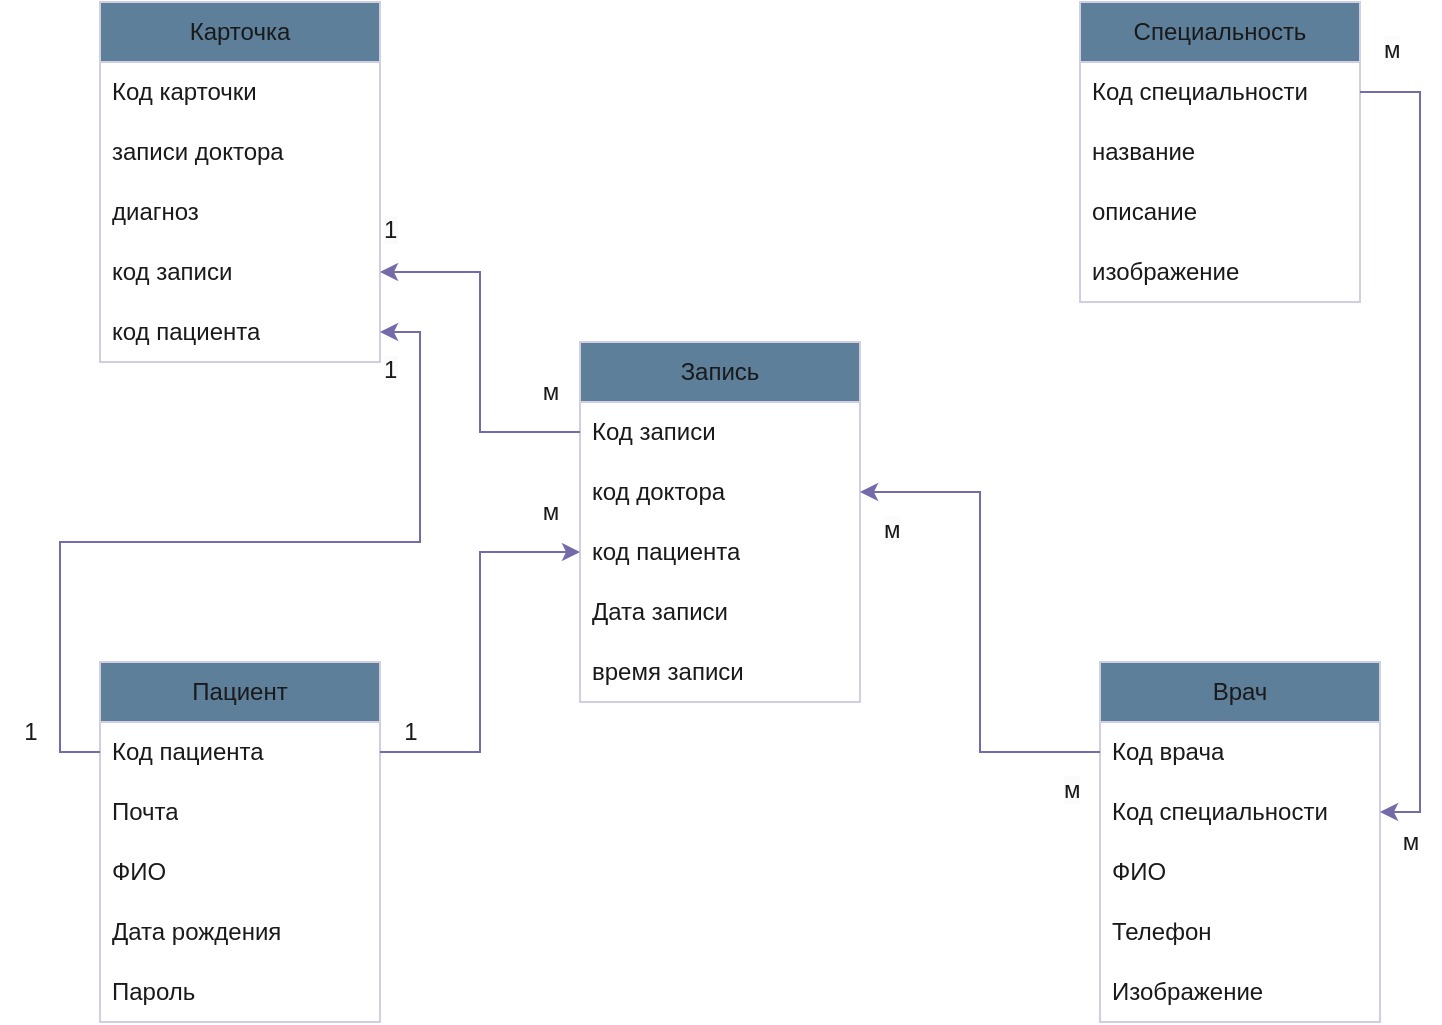 <mxfile version="20.8.16" type="device"><diagram name="Страница 1" id="Q1-WPKp5jyIVpp5Sd1Mu"><mxGraphModel dx="1276" dy="606" grid="1" gridSize="10" guides="1" tooltips="1" connect="1" arrows="1" fold="1" page="1" pageScale="1" pageWidth="827" pageHeight="1169" math="0" shadow="0"><root><mxCell id="0"/><mxCell id="1" parent="0"/><mxCell id="Gwv8nIRbbPibownt5V-o-1" value="Пациент" style="swimlane;fontStyle=0;childLayout=stackLayout;horizontal=1;startSize=30;horizontalStack=0;resizeParent=1;resizeParentMax=0;resizeLast=0;collapsible=1;marginBottom=0;whiteSpace=wrap;html=1;labelBackgroundColor=none;fillColor=#5D7F99;strokeColor=#D0CEE2;fontColor=#1A1A1A;" vertex="1" parent="1"><mxGeometry x="110" y="370" width="140" height="180" as="geometry"><mxRectangle x="110" y="370" width="90" height="30" as="alternateBounds"/></mxGeometry></mxCell><mxCell id="Gwv8nIRbbPibownt5V-o-2" value="Код пациента" style="text;strokeColor=none;fillColor=none;align=left;verticalAlign=middle;spacingLeft=4;spacingRight=4;overflow=hidden;points=[[0,0.5],[1,0.5]];portConstraint=eastwest;rotatable=0;whiteSpace=wrap;html=1;labelBackgroundColor=none;fontColor=#1A1A1A;" vertex="1" parent="Gwv8nIRbbPibownt5V-o-1"><mxGeometry y="30" width="140" height="30" as="geometry"/></mxCell><mxCell id="Gwv8nIRbbPibownt5V-o-3" value="Почта" style="text;strokeColor=none;fillColor=none;align=left;verticalAlign=middle;spacingLeft=4;spacingRight=4;overflow=hidden;points=[[0,0.5],[1,0.5]];portConstraint=eastwest;rotatable=0;whiteSpace=wrap;html=1;labelBackgroundColor=none;fontColor=#1A1A1A;" vertex="1" parent="Gwv8nIRbbPibownt5V-o-1"><mxGeometry y="60" width="140" height="30" as="geometry"/></mxCell><mxCell id="Gwv8nIRbbPibownt5V-o-9" value="ФИО" style="text;strokeColor=none;fillColor=none;align=left;verticalAlign=middle;spacingLeft=4;spacingRight=4;overflow=hidden;points=[[0,0.5],[1,0.5]];portConstraint=eastwest;rotatable=0;whiteSpace=wrap;html=1;labelBackgroundColor=none;fontColor=#1A1A1A;" vertex="1" parent="Gwv8nIRbbPibownt5V-o-1"><mxGeometry y="90" width="140" height="30" as="geometry"/></mxCell><mxCell id="Gwv8nIRbbPibownt5V-o-11" value="Дата рождения" style="text;strokeColor=none;fillColor=none;align=left;verticalAlign=middle;spacingLeft=4;spacingRight=4;overflow=hidden;points=[[0,0.5],[1,0.5]];portConstraint=eastwest;rotatable=0;whiteSpace=wrap;html=1;labelBackgroundColor=none;fontColor=#1A1A1A;" vertex="1" parent="Gwv8nIRbbPibownt5V-o-1"><mxGeometry y="120" width="140" height="30" as="geometry"/></mxCell><mxCell id="Gwv8nIRbbPibownt5V-o-4" value="Пароль" style="text;strokeColor=none;fillColor=none;align=left;verticalAlign=middle;spacingLeft=4;spacingRight=4;overflow=hidden;points=[[0,0.5],[1,0.5]];portConstraint=eastwest;rotatable=0;whiteSpace=wrap;html=1;labelBackgroundColor=none;fontColor=#1A1A1A;" vertex="1" parent="Gwv8nIRbbPibownt5V-o-1"><mxGeometry y="150" width="140" height="30" as="geometry"/></mxCell><mxCell id="Gwv8nIRbbPibownt5V-o-5" value="Врач" style="swimlane;fontStyle=0;childLayout=stackLayout;horizontal=1;startSize=30;horizontalStack=0;resizeParent=1;resizeParentMax=0;resizeLast=0;collapsible=1;marginBottom=0;whiteSpace=wrap;html=1;labelBackgroundColor=none;fillColor=#5D7F99;strokeColor=#D0CEE2;fontColor=#1A1A1A;" vertex="1" parent="1"><mxGeometry x="610" y="370" width="140" height="180" as="geometry"/></mxCell><mxCell id="Gwv8nIRbbPibownt5V-o-6" value="Код врача" style="text;strokeColor=none;fillColor=none;align=left;verticalAlign=middle;spacingLeft=4;spacingRight=4;overflow=hidden;points=[[0,0.5],[1,0.5]];portConstraint=eastwest;rotatable=0;whiteSpace=wrap;html=1;labelBackgroundColor=none;fontColor=#1A1A1A;" vertex="1" parent="Gwv8nIRbbPibownt5V-o-5"><mxGeometry y="30" width="140" height="30" as="geometry"/></mxCell><mxCell id="Gwv8nIRbbPibownt5V-o-7" value="Код специальности" style="text;strokeColor=none;fillColor=none;align=left;verticalAlign=middle;spacingLeft=4;spacingRight=4;overflow=hidden;points=[[0,0.5],[1,0.5]];portConstraint=eastwest;rotatable=0;whiteSpace=wrap;html=1;labelBackgroundColor=none;fontColor=#1A1A1A;" vertex="1" parent="Gwv8nIRbbPibownt5V-o-5"><mxGeometry y="60" width="140" height="30" as="geometry"/></mxCell><mxCell id="Gwv8nIRbbPibownt5V-o-8" value="ФИО" style="text;strokeColor=none;fillColor=none;align=left;verticalAlign=middle;spacingLeft=4;spacingRight=4;overflow=hidden;points=[[0,0.5],[1,0.5]];portConstraint=eastwest;rotatable=0;whiteSpace=wrap;html=1;labelBackgroundColor=none;fontColor=#1A1A1A;" vertex="1" parent="Gwv8nIRbbPibownt5V-o-5"><mxGeometry y="90" width="140" height="30" as="geometry"/></mxCell><mxCell id="Gwv8nIRbbPibownt5V-o-12" value="Телефон" style="text;strokeColor=none;fillColor=none;align=left;verticalAlign=middle;spacingLeft=4;spacingRight=4;overflow=hidden;points=[[0,0.5],[1,0.5]];portConstraint=eastwest;rotatable=0;whiteSpace=wrap;html=1;labelBackgroundColor=none;fontColor=#1A1A1A;" vertex="1" parent="Gwv8nIRbbPibownt5V-o-5"><mxGeometry y="120" width="140" height="30" as="geometry"/></mxCell><mxCell id="Gwv8nIRbbPibownt5V-o-13" value="Изображение" style="text;strokeColor=none;fillColor=none;align=left;verticalAlign=middle;spacingLeft=4;spacingRight=4;overflow=hidden;points=[[0,0.5],[1,0.5]];portConstraint=eastwest;rotatable=0;whiteSpace=wrap;html=1;labelBackgroundColor=none;fontColor=#1A1A1A;" vertex="1" parent="Gwv8nIRbbPibownt5V-o-5"><mxGeometry y="150" width="140" height="30" as="geometry"/></mxCell><mxCell id="Gwv8nIRbbPibownt5V-o-14" value="Карточка" style="swimlane;fontStyle=0;childLayout=stackLayout;horizontal=1;startSize=30;horizontalStack=0;resizeParent=1;resizeParentMax=0;resizeLast=0;collapsible=1;marginBottom=0;whiteSpace=wrap;html=1;labelBackgroundColor=none;fillColor=#5D7F99;strokeColor=#D0CEE2;fontColor=#1A1A1A;" vertex="1" parent="1"><mxGeometry x="110" y="40" width="140" height="180" as="geometry"/></mxCell><mxCell id="Gwv8nIRbbPibownt5V-o-15" value="Код карточки" style="text;strokeColor=none;fillColor=none;align=left;verticalAlign=middle;spacingLeft=4;spacingRight=4;overflow=hidden;points=[[0,0.5],[1,0.5]];portConstraint=eastwest;rotatable=0;whiteSpace=wrap;html=1;labelBackgroundColor=none;fontColor=#1A1A1A;" vertex="1" parent="Gwv8nIRbbPibownt5V-o-14"><mxGeometry y="30" width="140" height="30" as="geometry"/></mxCell><mxCell id="Gwv8nIRbbPibownt5V-o-16" value="записи доктора" style="text;strokeColor=none;fillColor=none;align=left;verticalAlign=middle;spacingLeft=4;spacingRight=4;overflow=hidden;points=[[0,0.5],[1,0.5]];portConstraint=eastwest;rotatable=0;whiteSpace=wrap;html=1;labelBackgroundColor=none;fontColor=#1A1A1A;" vertex="1" parent="Gwv8nIRbbPibownt5V-o-14"><mxGeometry y="60" width="140" height="30" as="geometry"/></mxCell><mxCell id="Gwv8nIRbbPibownt5V-o-17" value="диагноз" style="text;strokeColor=none;fillColor=none;align=left;verticalAlign=middle;spacingLeft=4;spacingRight=4;overflow=hidden;points=[[0,0.5],[1,0.5]];portConstraint=eastwest;rotatable=0;whiteSpace=wrap;html=1;labelBackgroundColor=none;fontColor=#1A1A1A;" vertex="1" parent="Gwv8nIRbbPibownt5V-o-14"><mxGeometry y="90" width="140" height="30" as="geometry"/></mxCell><mxCell id="Gwv8nIRbbPibownt5V-o-18" value="код записи" style="text;strokeColor=none;fillColor=none;align=left;verticalAlign=middle;spacingLeft=4;spacingRight=4;overflow=hidden;points=[[0,0.5],[1,0.5]];portConstraint=eastwest;rotatable=0;whiteSpace=wrap;html=1;labelBackgroundColor=none;fontColor=#1A1A1A;" vertex="1" parent="Gwv8nIRbbPibownt5V-o-14"><mxGeometry y="120" width="140" height="30" as="geometry"/></mxCell><mxCell id="Gwv8nIRbbPibownt5V-o-19" value="код пациента" style="text;strokeColor=none;fillColor=none;align=left;verticalAlign=middle;spacingLeft=4;spacingRight=4;overflow=hidden;points=[[0,0.5],[1,0.5]];portConstraint=eastwest;rotatable=0;whiteSpace=wrap;html=1;labelBackgroundColor=none;fontColor=#1A1A1A;" vertex="1" parent="Gwv8nIRbbPibownt5V-o-14"><mxGeometry y="150" width="140" height="30" as="geometry"/></mxCell><mxCell id="Gwv8nIRbbPibownt5V-o-20" value="Специальность" style="swimlane;fontStyle=0;childLayout=stackLayout;horizontal=1;startSize=30;horizontalStack=0;resizeParent=1;resizeParentMax=0;resizeLast=0;collapsible=1;marginBottom=0;whiteSpace=wrap;html=1;labelBackgroundColor=none;fillColor=#5D7F99;strokeColor=#D0CEE2;fontColor=#1A1A1A;" vertex="1" parent="1"><mxGeometry x="600" y="40" width="140" height="150" as="geometry"/></mxCell><mxCell id="Gwv8nIRbbPibownt5V-o-21" value="Код специальности" style="text;strokeColor=none;fillColor=none;align=left;verticalAlign=middle;spacingLeft=4;spacingRight=4;overflow=hidden;points=[[0,0.5],[1,0.5]];portConstraint=eastwest;rotatable=0;whiteSpace=wrap;html=1;labelBackgroundColor=none;fontColor=#1A1A1A;" vertex="1" parent="Gwv8nIRbbPibownt5V-o-20"><mxGeometry y="30" width="140" height="30" as="geometry"/></mxCell><mxCell id="Gwv8nIRbbPibownt5V-o-22" value="название" style="text;strokeColor=none;fillColor=none;align=left;verticalAlign=middle;spacingLeft=4;spacingRight=4;overflow=hidden;points=[[0,0.5],[1,0.5]];portConstraint=eastwest;rotatable=0;whiteSpace=wrap;html=1;labelBackgroundColor=none;fontColor=#1A1A1A;" vertex="1" parent="Gwv8nIRbbPibownt5V-o-20"><mxGeometry y="60" width="140" height="30" as="geometry"/></mxCell><mxCell id="Gwv8nIRbbPibownt5V-o-23" value="описание" style="text;strokeColor=none;fillColor=none;align=left;verticalAlign=middle;spacingLeft=4;spacingRight=4;overflow=hidden;points=[[0,0.5],[1,0.5]];portConstraint=eastwest;rotatable=0;whiteSpace=wrap;html=1;labelBackgroundColor=none;fontColor=#1A1A1A;" vertex="1" parent="Gwv8nIRbbPibownt5V-o-20"><mxGeometry y="90" width="140" height="30" as="geometry"/></mxCell><mxCell id="Gwv8nIRbbPibownt5V-o-24" value="изображение" style="text;strokeColor=none;fillColor=none;align=left;verticalAlign=middle;spacingLeft=4;spacingRight=4;overflow=hidden;points=[[0,0.5],[1,0.5]];portConstraint=eastwest;rotatable=0;whiteSpace=wrap;html=1;labelBackgroundColor=none;fontColor=#1A1A1A;" vertex="1" parent="Gwv8nIRbbPibownt5V-o-20"><mxGeometry y="120" width="140" height="30" as="geometry"/></mxCell><mxCell id="Gwv8nIRbbPibownt5V-o-26" value="Запись" style="swimlane;fontStyle=0;childLayout=stackLayout;horizontal=1;startSize=30;horizontalStack=0;resizeParent=1;resizeParentMax=0;resizeLast=0;collapsible=1;marginBottom=0;whiteSpace=wrap;html=1;labelBackgroundColor=none;fillColor=#5D7F99;strokeColor=#D0CEE2;fontColor=#1A1A1A;" vertex="1" parent="1"><mxGeometry x="350" y="210" width="140" height="180" as="geometry"/></mxCell><mxCell id="Gwv8nIRbbPibownt5V-o-27" value="Код записи" style="text;strokeColor=none;fillColor=none;align=left;verticalAlign=middle;spacingLeft=4;spacingRight=4;overflow=hidden;points=[[0,0.5],[1,0.5]];portConstraint=eastwest;rotatable=0;whiteSpace=wrap;html=1;labelBackgroundColor=none;fontColor=#1A1A1A;" vertex="1" parent="Gwv8nIRbbPibownt5V-o-26"><mxGeometry y="30" width="140" height="30" as="geometry"/></mxCell><mxCell id="Gwv8nIRbbPibownt5V-o-28" value="код доктора" style="text;strokeColor=none;fillColor=none;align=left;verticalAlign=middle;spacingLeft=4;spacingRight=4;overflow=hidden;points=[[0,0.5],[1,0.5]];portConstraint=eastwest;rotatable=0;whiteSpace=wrap;html=1;labelBackgroundColor=none;fontColor=#1A1A1A;" vertex="1" parent="Gwv8nIRbbPibownt5V-o-26"><mxGeometry y="60" width="140" height="30" as="geometry"/></mxCell><mxCell id="Gwv8nIRbbPibownt5V-o-29" value="код пациента" style="text;strokeColor=none;fillColor=none;align=left;verticalAlign=middle;spacingLeft=4;spacingRight=4;overflow=hidden;points=[[0,0.5],[1,0.5]];portConstraint=eastwest;rotatable=0;whiteSpace=wrap;html=1;labelBackgroundColor=none;fontColor=#1A1A1A;" vertex="1" parent="Gwv8nIRbbPibownt5V-o-26"><mxGeometry y="90" width="140" height="30" as="geometry"/></mxCell><mxCell id="Gwv8nIRbbPibownt5V-o-30" value="Дата записи" style="text;strokeColor=none;fillColor=none;align=left;verticalAlign=middle;spacingLeft=4;spacingRight=4;overflow=hidden;points=[[0,0.5],[1,0.5]];portConstraint=eastwest;rotatable=0;whiteSpace=wrap;html=1;labelBackgroundColor=none;fontColor=#1A1A1A;" vertex="1" parent="Gwv8nIRbbPibownt5V-o-26"><mxGeometry y="120" width="140" height="30" as="geometry"/></mxCell><mxCell id="Gwv8nIRbbPibownt5V-o-31" value="время записи" style="text;strokeColor=none;fillColor=none;align=left;verticalAlign=middle;spacingLeft=4;spacingRight=4;overflow=hidden;points=[[0,0.5],[1,0.5]];portConstraint=eastwest;rotatable=0;whiteSpace=wrap;html=1;labelBackgroundColor=none;fontColor=#1A1A1A;" vertex="1" parent="Gwv8nIRbbPibownt5V-o-26"><mxGeometry y="150" width="140" height="30" as="geometry"/></mxCell><mxCell id="Gwv8nIRbbPibownt5V-o-32" style="edgeStyle=orthogonalEdgeStyle;rounded=0;orthogonalLoop=1;jettySize=auto;html=1;entryX=1;entryY=0.5;entryDx=0;entryDy=0;strokeColor=#736CA8;fontColor=#1A1A1A;" edge="1" parent="1" source="Gwv8nIRbbPibownt5V-o-2" target="Gwv8nIRbbPibownt5V-o-19"><mxGeometry relative="1" as="geometry"/></mxCell><mxCell id="Gwv8nIRbbPibownt5V-o-33" style="edgeStyle=orthogonalEdgeStyle;rounded=0;orthogonalLoop=1;jettySize=auto;html=1;exitX=1;exitY=0.5;exitDx=0;exitDy=0;entryX=0;entryY=0.5;entryDx=0;entryDy=0;strokeColor=#736CA8;fontColor=#1A1A1A;" edge="1" parent="1" source="Gwv8nIRbbPibownt5V-o-2" target="Gwv8nIRbbPibownt5V-o-29"><mxGeometry relative="1" as="geometry"/></mxCell><mxCell id="Gwv8nIRbbPibownt5V-o-34" style="edgeStyle=orthogonalEdgeStyle;rounded=0;orthogonalLoop=1;jettySize=auto;html=1;exitX=0;exitY=0.5;exitDx=0;exitDy=0;entryX=1;entryY=0.5;entryDx=0;entryDy=0;strokeColor=#736CA8;fontColor=#1A1A1A;" edge="1" parent="1" source="Gwv8nIRbbPibownt5V-o-27" target="Gwv8nIRbbPibownt5V-o-18"><mxGeometry relative="1" as="geometry"/></mxCell><mxCell id="Gwv8nIRbbPibownt5V-o-35" style="edgeStyle=orthogonalEdgeStyle;rounded=0;orthogonalLoop=1;jettySize=auto;html=1;exitX=0;exitY=0.5;exitDx=0;exitDy=0;entryX=1;entryY=0.5;entryDx=0;entryDy=0;strokeColor=#736CA8;fontColor=#1A1A1A;" edge="1" parent="1" source="Gwv8nIRbbPibownt5V-o-6" target="Gwv8nIRbbPibownt5V-o-28"><mxGeometry relative="1" as="geometry"/></mxCell><mxCell id="Gwv8nIRbbPibownt5V-o-36" style="edgeStyle=orthogonalEdgeStyle;rounded=0;orthogonalLoop=1;jettySize=auto;html=1;exitX=1;exitY=0.5;exitDx=0;exitDy=0;entryX=1;entryY=0.5;entryDx=0;entryDy=0;strokeColor=#736CA8;fontColor=#1A1A1A;" edge="1" parent="1" source="Gwv8nIRbbPibownt5V-o-21" target="Gwv8nIRbbPibownt5V-o-7"><mxGeometry relative="1" as="geometry"/></mxCell><mxCell id="Gwv8nIRbbPibownt5V-o-37" value="1" style="text;html=1;align=center;verticalAlign=middle;resizable=0;points=[];autosize=1;strokeColor=none;fillColor=none;fontColor=#1A1A1A;" vertex="1" parent="1"><mxGeometry x="60" y="390" width="30" height="30" as="geometry"/></mxCell><mxCell id="Gwv8nIRbbPibownt5V-o-38" value="&lt;span style=&quot;color: rgb(26, 26, 26); font-family: Helvetica; font-size: 12px; font-style: normal; font-variant-ligatures: normal; font-variant-caps: normal; font-weight: 400; letter-spacing: normal; orphans: 2; text-align: center; text-indent: 0px; text-transform: none; widows: 2; word-spacing: 0px; -webkit-text-stroke-width: 0px; background-color: rgb(251, 251, 251); text-decoration-thickness: initial; text-decoration-style: initial; text-decoration-color: initial; float: none; display: inline !important;&quot;&gt;1&lt;/span&gt;" style="text;whiteSpace=wrap;html=1;fontColor=#1A1A1A;" vertex="1" parent="1"><mxGeometry x="250" y="210" width="20" height="40" as="geometry"/></mxCell><mxCell id="Gwv8nIRbbPibownt5V-o-39" value="1" style="text;html=1;align=center;verticalAlign=middle;resizable=0;points=[];autosize=1;strokeColor=none;fillColor=none;fontColor=#1A1A1A;" vertex="1" parent="1"><mxGeometry x="250" y="390" width="30" height="30" as="geometry"/></mxCell><mxCell id="Gwv8nIRbbPibownt5V-o-40" value="м" style="text;html=1;align=center;verticalAlign=middle;resizable=0;points=[];autosize=1;strokeColor=none;fillColor=none;fontColor=#1A1A1A;" vertex="1" parent="1"><mxGeometry x="320" y="280" width="30" height="30" as="geometry"/></mxCell><mxCell id="Gwv8nIRbbPibownt5V-o-41" value="&lt;span style=&quot;color: rgb(26, 26, 26); font-family: Helvetica; font-size: 12px; font-style: normal; font-variant-ligatures: normal; font-variant-caps: normal; font-weight: 400; letter-spacing: normal; orphans: 2; text-align: center; text-indent: 0px; text-transform: none; widows: 2; word-spacing: 0px; -webkit-text-stroke-width: 0px; background-color: rgb(251, 251, 251); text-decoration-thickness: initial; text-decoration-style: initial; text-decoration-color: initial; float: none; display: inline !important;&quot;&gt;1&lt;/span&gt;" style="text;whiteSpace=wrap;html=1;fontColor=#1A1A1A;" vertex="1" parent="1"><mxGeometry x="250" y="140" width="20" height="40" as="geometry"/></mxCell><mxCell id="Gwv8nIRbbPibownt5V-o-42" value="м" style="text;html=1;align=center;verticalAlign=middle;resizable=0;points=[];autosize=1;strokeColor=none;fillColor=none;fontColor=#1A1A1A;" vertex="1" parent="1"><mxGeometry x="320" y="220" width="30" height="30" as="geometry"/></mxCell><mxCell id="Gwv8nIRbbPibownt5V-o-43" value="м" style="text;html=1;align=center;verticalAlign=middle;resizable=0;points=[];autosize=1;strokeColor=none;fillColor=none;fontColor=#1A1A1A;" vertex="1" parent="1"><mxGeometry x="750" y="445" width="30" height="30" as="geometry"/></mxCell><mxCell id="Gwv8nIRbbPibownt5V-o-44" value="&lt;span style=&quot;color: rgb(26, 26, 26); font-family: Helvetica; font-size: 12px; font-style: normal; font-variant-ligatures: normal; font-variant-caps: normal; font-weight: 400; letter-spacing: normal; orphans: 2; text-align: center; text-indent: 0px; text-transform: none; widows: 2; word-spacing: 0px; -webkit-text-stroke-width: 0px; background-color: rgb(251, 251, 251); text-decoration-thickness: initial; text-decoration-style: initial; text-decoration-color: initial; float: none; display: inline !important;&quot;&gt;м&lt;/span&gt;" style="text;whiteSpace=wrap;html=1;fontColor=#1A1A1A;" vertex="1" parent="1"><mxGeometry x="750" y="50" width="20" height="20" as="geometry"/></mxCell><mxCell id="Gwv8nIRbbPibownt5V-o-45" value="&lt;span style=&quot;color: rgb(26, 26, 26); font-family: Helvetica; font-size: 12px; font-style: normal; font-variant-ligatures: normal; font-variant-caps: normal; font-weight: 400; letter-spacing: normal; orphans: 2; text-align: center; text-indent: 0px; text-transform: none; widows: 2; word-spacing: 0px; -webkit-text-stroke-width: 0px; background-color: rgb(251, 251, 251); text-decoration-thickness: initial; text-decoration-style: initial; text-decoration-color: initial; float: none; display: inline !important;&quot;&gt;м&lt;/span&gt;" style="text;whiteSpace=wrap;html=1;fontColor=#1A1A1A;" vertex="1" parent="1"><mxGeometry x="590" y="420" width="40" height="40" as="geometry"/></mxCell><mxCell id="Gwv8nIRbbPibownt5V-o-46" value="&lt;span style=&quot;color: rgb(26, 26, 26); font-family: Helvetica; font-size: 12px; font-style: normal; font-variant-ligatures: normal; font-variant-caps: normal; font-weight: 400; letter-spacing: normal; orphans: 2; text-align: center; text-indent: 0px; text-transform: none; widows: 2; word-spacing: 0px; -webkit-text-stroke-width: 0px; background-color: rgb(251, 251, 251); text-decoration-thickness: initial; text-decoration-style: initial; text-decoration-color: initial; float: none; display: inline !important;&quot;&gt;м&lt;/span&gt;" style="text;whiteSpace=wrap;html=1;fontColor=#1A1A1A;" vertex="1" parent="1"><mxGeometry x="500" y="290" width="20" height="30" as="geometry"/></mxCell></root></mxGraphModel></diagram></mxfile>